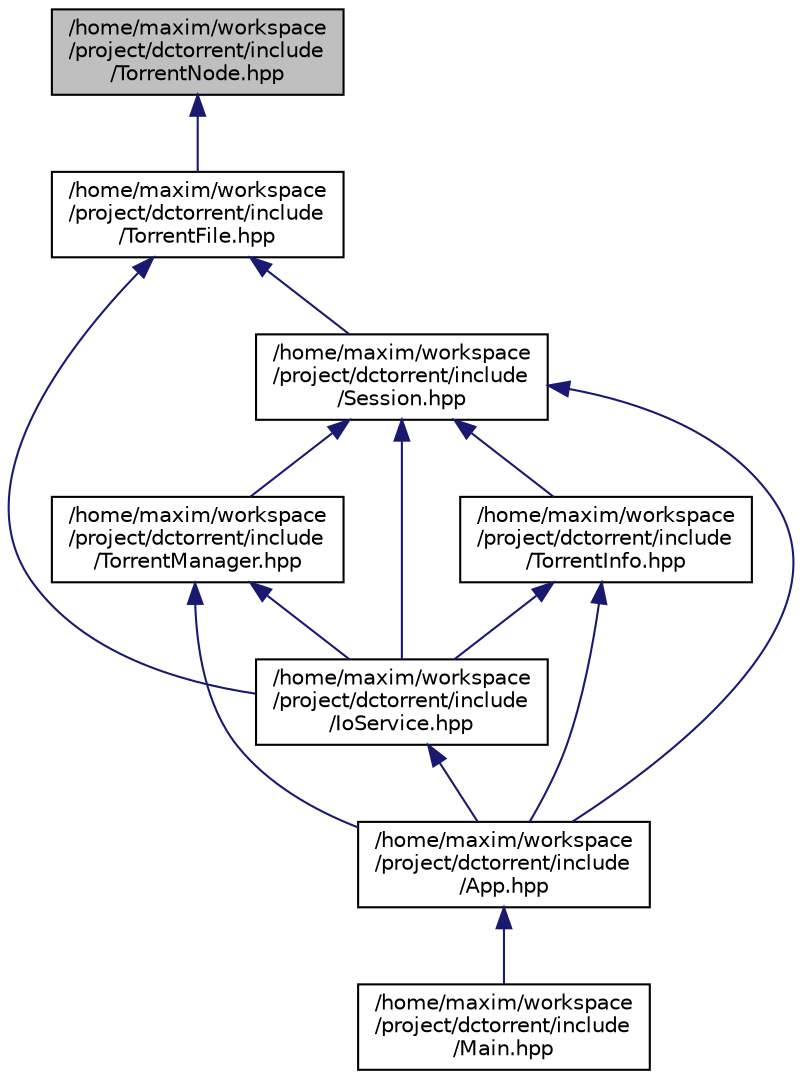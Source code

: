 digraph "/home/maxim/workspace/project/dctorrent/include/TorrentNode.hpp"
{
  edge [fontname="Helvetica",fontsize="10",labelfontname="Helvetica",labelfontsize="10"];
  node [fontname="Helvetica",fontsize="10",shape=record];
  Node221 [label="/home/maxim/workspace\l/project/dctorrent/include\l/TorrentNode.hpp",height=0.2,width=0.4,color="black", fillcolor="grey75", style="filled", fontcolor="black"];
  Node221 -> Node222 [dir="back",color="midnightblue",fontsize="10",style="solid",fontname="Helvetica"];
  Node222 [label="/home/maxim/workspace\l/project/dctorrent/include\l/TorrentFile.hpp",height=0.2,width=0.4,color="black", fillcolor="white", style="filled",URL="$_torrent_file_8hpp_source.html"];
  Node222 -> Node223 [dir="back",color="midnightblue",fontsize="10",style="solid",fontname="Helvetica"];
  Node223 [label="/home/maxim/workspace\l/project/dctorrent/include\l/IoService.hpp",height=0.2,width=0.4,color="black", fillcolor="white", style="filled",URL="$_io_service_8hpp_source.html"];
  Node223 -> Node224 [dir="back",color="midnightblue",fontsize="10",style="solid",fontname="Helvetica"];
  Node224 [label="/home/maxim/workspace\l/project/dctorrent/include\l/App.hpp",height=0.2,width=0.4,color="black", fillcolor="white", style="filled",URL="$_app_8hpp_source.html"];
  Node224 -> Node225 [dir="back",color="midnightblue",fontsize="10",style="solid",fontname="Helvetica"];
  Node225 [label="/home/maxim/workspace\l/project/dctorrent/include\l/Main.hpp",height=0.2,width=0.4,color="black", fillcolor="white", style="filled",URL="$_main_8hpp_source.html"];
  Node222 -> Node226 [dir="back",color="midnightblue",fontsize="10",style="solid",fontname="Helvetica"];
  Node226 [label="/home/maxim/workspace\l/project/dctorrent/include\l/Session.hpp",height=0.2,width=0.4,color="black", fillcolor="white", style="filled",URL="$_session_8hpp_source.html"];
  Node226 -> Node224 [dir="back",color="midnightblue",fontsize="10",style="solid",fontname="Helvetica"];
  Node226 -> Node223 [dir="back",color="midnightblue",fontsize="10",style="solid",fontname="Helvetica"];
  Node226 -> Node227 [dir="back",color="midnightblue",fontsize="10",style="solid",fontname="Helvetica"];
  Node227 [label="/home/maxim/workspace\l/project/dctorrent/include\l/TorrentInfo.hpp",height=0.2,width=0.4,color="black", fillcolor="white", style="filled",URL="$_torrent_info_8hpp_source.html"];
  Node227 -> Node224 [dir="back",color="midnightblue",fontsize="10",style="solid",fontname="Helvetica"];
  Node227 -> Node223 [dir="back",color="midnightblue",fontsize="10",style="solid",fontname="Helvetica"];
  Node226 -> Node228 [dir="back",color="midnightblue",fontsize="10",style="solid",fontname="Helvetica"];
  Node228 [label="/home/maxim/workspace\l/project/dctorrent/include\l/TorrentManager.hpp",height=0.2,width=0.4,color="black", fillcolor="white", style="filled",URL="$_torrent_manager_8hpp_source.html"];
  Node228 -> Node224 [dir="back",color="midnightblue",fontsize="10",style="solid",fontname="Helvetica"];
  Node228 -> Node223 [dir="back",color="midnightblue",fontsize="10",style="solid",fontname="Helvetica"];
}
